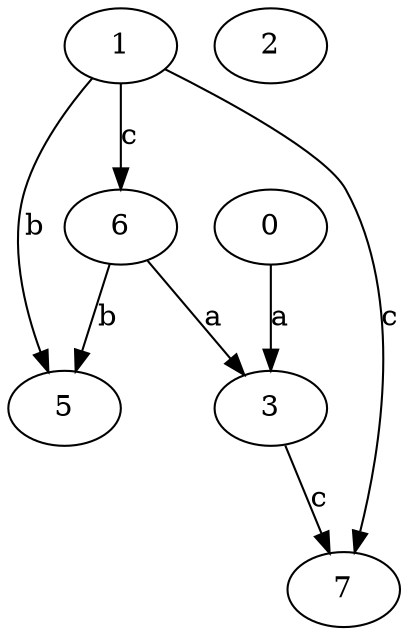 strict digraph  {
0;
1;
2;
3;
5;
6;
7;
0 -> 3  [label=a];
1 -> 5  [label=b];
1 -> 6  [label=c];
1 -> 7  [label=c];
3 -> 7  [label=c];
6 -> 3  [label=a];
6 -> 5  [label=b];
}
